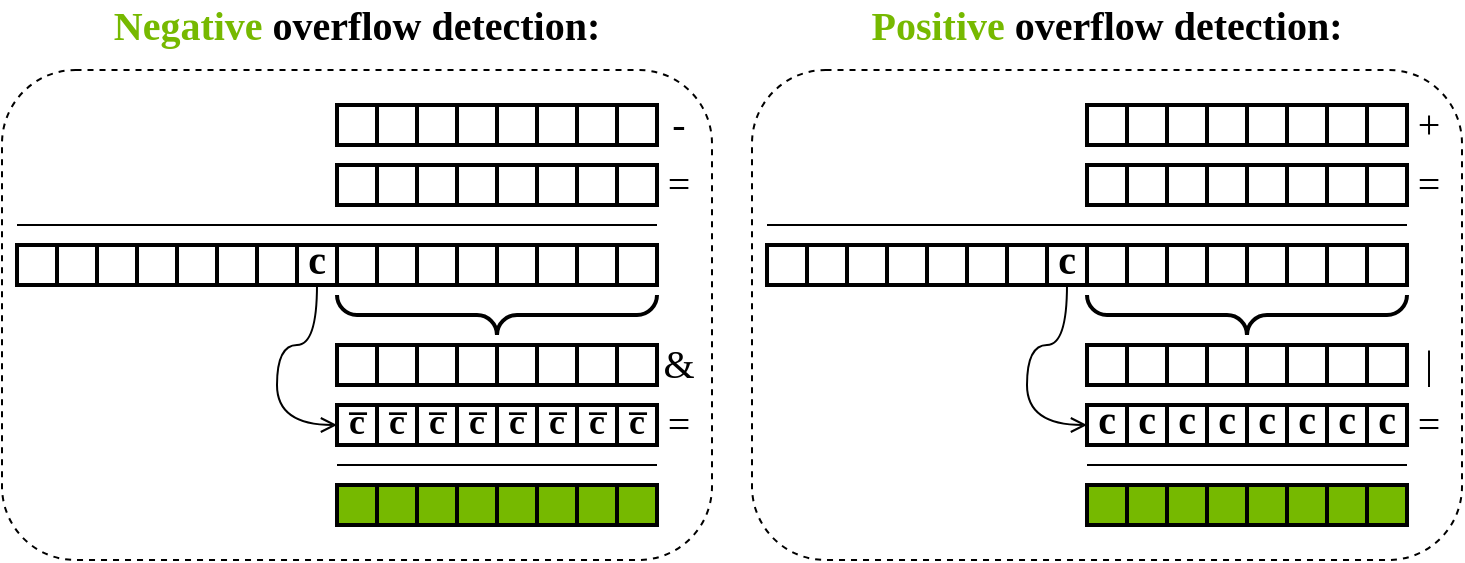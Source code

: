 <mxfile version="20.8.16" type="device"><diagram name="Page-1" id="3yHdXHEZyVuTxwDeZ94Q"><mxGraphModel dx="801" dy="511" grid="1" gridSize="10" guides="1" tooltips="1" connect="1" arrows="1" fold="1" page="1" pageScale="1" pageWidth="850" pageHeight="1100" math="0" shadow="0"><root><mxCell id="0"/><mxCell id="1" parent="0"/><mxCell id="hCFcO0gll7nPA_hbS7IP-1" value="&lt;font color=&quot;#76b900&quot; style=&quot;font-size: 20px;&quot;&gt;Negative&lt;/font&gt; overflow detection:" style="rounded=1;whiteSpace=wrap;html=1;fillColor=none;strokeWidth=1;dashed=1;verticalAlign=bottom;horizontal=1;labelPosition=center;verticalLabelPosition=top;align=center;fontFamily=NewComputerModernSans10;fontStyle=1;fontColor=#000000;fontSize=20;spacing=10;" parent="1" vertex="1"><mxGeometry x="60" y="428" width="355" height="245" as="geometry"/></mxCell><mxCell id="EbT7gspswFI2ngwz4wvZ-79" value="" style="rounded=0;whiteSpace=wrap;html=1;fillColor=none;strokeWidth=2;" parent="1" vertex="1"><mxGeometry x="267.5" y="445.5" width="20" height="20" as="geometry"/></mxCell><mxCell id="EbT7gspswFI2ngwz4wvZ-80" value="" style="rounded=0;whiteSpace=wrap;html=1;fillColor=none;strokeWidth=2;" parent="1" vertex="1"><mxGeometry x="247.5" y="445.5" width="20" height="20" as="geometry"/></mxCell><mxCell id="EbT7gspswFI2ngwz4wvZ-81" value="" style="rounded=0;whiteSpace=wrap;html=1;fillColor=none;strokeWidth=2;" parent="1" vertex="1"><mxGeometry x="287.5" y="445.5" width="20" height="20" as="geometry"/></mxCell><mxCell id="EbT7gspswFI2ngwz4wvZ-82" value="" style="rounded=0;whiteSpace=wrap;html=1;fillColor=none;strokeWidth=2;" parent="1" vertex="1"><mxGeometry x="307.5" y="445.5" width="20" height="20" as="geometry"/></mxCell><mxCell id="EbT7gspswFI2ngwz4wvZ-83" value="" style="rounded=0;whiteSpace=wrap;html=1;fillColor=none;strokeWidth=2;" parent="1" vertex="1"><mxGeometry x="327.5" y="445.5" width="20" height="20" as="geometry"/></mxCell><mxCell id="EbT7gspswFI2ngwz4wvZ-84" value="" style="rounded=0;whiteSpace=wrap;html=1;fillColor=none;strokeWidth=2;" parent="1" vertex="1"><mxGeometry x="227.5" y="445.5" width="20" height="20" as="geometry"/></mxCell><mxCell id="EbT7gspswFI2ngwz4wvZ-85" value="" style="rounded=0;whiteSpace=wrap;html=1;fillColor=none;strokeWidth=2;" parent="1" vertex="1"><mxGeometry x="347.5" y="445.5" width="20" height="20" as="geometry"/></mxCell><mxCell id="EbT7gspswFI2ngwz4wvZ-86" value="" style="rounded=0;whiteSpace=wrap;html=1;fillColor=none;strokeWidth=2;" parent="1" vertex="1"><mxGeometry x="367.5" y="445.5" width="20" height="20" as="geometry"/></mxCell><mxCell id="EbT7gspswFI2ngwz4wvZ-87" value="" style="rounded=0;whiteSpace=wrap;html=1;fillColor=none;strokeWidth=2;" parent="1" vertex="1"><mxGeometry x="267.5" y="475.5" width="20" height="20" as="geometry"/></mxCell><mxCell id="EbT7gspswFI2ngwz4wvZ-88" value="" style="rounded=0;whiteSpace=wrap;html=1;fillColor=none;strokeWidth=2;" parent="1" vertex="1"><mxGeometry x="247.5" y="475.5" width="20" height="20" as="geometry"/></mxCell><mxCell id="EbT7gspswFI2ngwz4wvZ-89" value="" style="rounded=0;whiteSpace=wrap;html=1;fillColor=none;strokeWidth=2;" parent="1" vertex="1"><mxGeometry x="287.5" y="475.5" width="20" height="20" as="geometry"/></mxCell><mxCell id="EbT7gspswFI2ngwz4wvZ-90" value="" style="rounded=0;whiteSpace=wrap;html=1;fillColor=none;strokeWidth=2;" parent="1" vertex="1"><mxGeometry x="307.5" y="475.5" width="20" height="20" as="geometry"/></mxCell><mxCell id="EbT7gspswFI2ngwz4wvZ-91" value="" style="rounded=0;whiteSpace=wrap;html=1;fillColor=none;strokeWidth=2;" parent="1" vertex="1"><mxGeometry x="327.5" y="475.5" width="20" height="20" as="geometry"/></mxCell><mxCell id="EbT7gspswFI2ngwz4wvZ-92" value="" style="rounded=0;whiteSpace=wrap;html=1;fillColor=none;strokeWidth=2;" parent="1" vertex="1"><mxGeometry x="227.5" y="475.5" width="20" height="20" as="geometry"/></mxCell><mxCell id="EbT7gspswFI2ngwz4wvZ-93" value="" style="rounded=0;whiteSpace=wrap;html=1;fillColor=none;strokeWidth=2;" parent="1" vertex="1"><mxGeometry x="347.5" y="475.5" width="20" height="20" as="geometry"/></mxCell><mxCell id="EbT7gspswFI2ngwz4wvZ-94" value="" style="rounded=0;whiteSpace=wrap;html=1;fillColor=none;strokeWidth=2;" parent="1" vertex="1"><mxGeometry x="367.5" y="475.5" width="20" height="20" as="geometry"/></mxCell><mxCell id="EbT7gspswFI2ngwz4wvZ-95" value="" style="rounded=0;whiteSpace=wrap;html=1;fillColor=none;strokeWidth=2;" parent="1" vertex="1"><mxGeometry x="267.5" y="515.5" width="20" height="20" as="geometry"/></mxCell><mxCell id="EbT7gspswFI2ngwz4wvZ-96" value="" style="rounded=0;whiteSpace=wrap;html=1;fillColor=none;strokeWidth=2;" parent="1" vertex="1"><mxGeometry x="247.5" y="515.5" width="20" height="20" as="geometry"/></mxCell><mxCell id="EbT7gspswFI2ngwz4wvZ-97" value="" style="rounded=0;whiteSpace=wrap;html=1;fillColor=none;strokeWidth=2;" parent="1" vertex="1"><mxGeometry x="287.5" y="515.5" width="20" height="20" as="geometry"/></mxCell><mxCell id="EbT7gspswFI2ngwz4wvZ-98" value="" style="rounded=0;whiteSpace=wrap;html=1;fillColor=none;strokeWidth=2;" parent="1" vertex="1"><mxGeometry x="307.5" y="515.5" width="20" height="20" as="geometry"/></mxCell><mxCell id="EbT7gspswFI2ngwz4wvZ-99" value="" style="rounded=0;whiteSpace=wrap;html=1;fillColor=none;strokeWidth=2;" parent="1" vertex="1"><mxGeometry x="327.5" y="515.5" width="20" height="20" as="geometry"/></mxCell><mxCell id="EbT7gspswFI2ngwz4wvZ-100" value="" style="rounded=0;whiteSpace=wrap;html=1;fillColor=none;strokeWidth=2;" parent="1" vertex="1"><mxGeometry x="227.5" y="515.5" width="20" height="20" as="geometry"/></mxCell><mxCell id="EbT7gspswFI2ngwz4wvZ-101" value="" style="rounded=0;whiteSpace=wrap;html=1;fillColor=none;strokeWidth=2;" parent="1" vertex="1"><mxGeometry x="347.5" y="515.5" width="20" height="20" as="geometry"/></mxCell><mxCell id="EbT7gspswFI2ngwz4wvZ-102" value="" style="rounded=0;whiteSpace=wrap;html=1;fillColor=none;strokeWidth=2;" parent="1" vertex="1"><mxGeometry x="367.5" y="515.5" width="20" height="20" as="geometry"/></mxCell><mxCell id="EbT7gspswFI2ngwz4wvZ-103" value="" style="rounded=0;whiteSpace=wrap;html=1;fillColor=none;strokeWidth=2;" parent="1" vertex="1"><mxGeometry x="107.5" y="515.5" width="20" height="20" as="geometry"/></mxCell><mxCell id="EbT7gspswFI2ngwz4wvZ-104" value="" style="rounded=0;whiteSpace=wrap;html=1;fillColor=none;strokeWidth=2;" parent="1" vertex="1"><mxGeometry x="87.5" y="515.5" width="20" height="20" as="geometry"/></mxCell><mxCell id="EbT7gspswFI2ngwz4wvZ-105" value="" style="rounded=0;whiteSpace=wrap;html=1;fillColor=none;strokeWidth=2;" parent="1" vertex="1"><mxGeometry x="127.5" y="515.5" width="20" height="20" as="geometry"/></mxCell><mxCell id="EbT7gspswFI2ngwz4wvZ-106" value="" style="rounded=0;whiteSpace=wrap;html=1;fillColor=none;strokeWidth=2;" parent="1" vertex="1"><mxGeometry x="147.5" y="515.5" width="20" height="20" as="geometry"/></mxCell><mxCell id="EbT7gspswFI2ngwz4wvZ-107" value="" style="rounded=0;whiteSpace=wrap;html=1;fillColor=none;strokeWidth=2;" parent="1" vertex="1"><mxGeometry x="167.5" y="515.5" width="20" height="20" as="geometry"/></mxCell><mxCell id="EbT7gspswFI2ngwz4wvZ-108" value="" style="rounded=0;whiteSpace=wrap;html=1;fillColor=none;strokeWidth=2;" parent="1" vertex="1"><mxGeometry x="67.5" y="515.5" width="20" height="20" as="geometry"/></mxCell><mxCell id="EbT7gspswFI2ngwz4wvZ-109" value="" style="rounded=0;whiteSpace=wrap;html=1;fillColor=none;strokeWidth=2;" parent="1" vertex="1"><mxGeometry x="187.5" y="515.5" width="20" height="20" as="geometry"/></mxCell><mxCell id="EbT7gspswFI2ngwz4wvZ-110" value="" style="endArrow=none;html=1;rounded=0;strokeWidth=1;" parent="1" edge="1"><mxGeometry width="50" height="50" relative="1" as="geometry"><mxPoint x="67.5" y="505.5" as="sourcePoint"/><mxPoint x="387.5" y="505.5" as="targetPoint"/></mxGeometry></mxCell><mxCell id="EbT7gspswFI2ngwz4wvZ-111" value="-" style="rounded=0;fillColor=none;strokeWidth=2;strokeColor=none;fontFamily=NewComputerModernMono10;spacing=0;spacingTop=-3;fontStyle=0;fontSize=20;html=1;labelBackgroundColor=none;" parent="1" vertex="1"><mxGeometry x="387.5" y="445.5" width="20" height="20" as="geometry"/></mxCell><mxCell id="EbT7gspswFI2ngwz4wvZ-112" value="=" style="rounded=0;fillColor=none;strokeWidth=2;strokeColor=none;fontFamily=NewComputerModernMono10;spacing=0;spacingTop=-3;fontStyle=0;fontSize=20;html=1;labelBackgroundColor=none;" parent="1" vertex="1"><mxGeometry x="387.5" y="475.5" width="20" height="20" as="geometry"/></mxCell><mxCell id="EbT7gspswFI2ngwz4wvZ-113" value="" style="verticalLabelPosition=bottom;shadow=0;dashed=0;align=center;html=1;verticalAlign=top;strokeWidth=2;shape=mxgraph.mockup.markup.curlyBrace;strokeColor=#000000;fontFamily=NewComputerModernMono10;fontSize=15;fillColor=none;flipV=1;spacing=-4;" parent="1" vertex="1"><mxGeometry x="227.5" y="540.5" width="160" height="20" as="geometry"/></mxCell><mxCell id="EbT7gspswFI2ngwz4wvZ-114" value="" style="rounded=0;whiteSpace=wrap;html=1;fillColor=#76B900;strokeWidth=2;" parent="1" vertex="1"><mxGeometry x="267.5" y="635.5" width="20" height="20" as="geometry"/></mxCell><mxCell id="EbT7gspswFI2ngwz4wvZ-115" value="" style="rounded=0;whiteSpace=wrap;html=1;fillColor=#76B900;strokeWidth=2;" parent="1" vertex="1"><mxGeometry x="247.5" y="635.5" width="20" height="20" as="geometry"/></mxCell><mxCell id="EbT7gspswFI2ngwz4wvZ-116" value="" style="rounded=0;whiteSpace=wrap;html=1;fillColor=#76B900;strokeWidth=2;" parent="1" vertex="1"><mxGeometry x="287.5" y="635.5" width="20" height="20" as="geometry"/></mxCell><mxCell id="EbT7gspswFI2ngwz4wvZ-117" value="" style="rounded=0;whiteSpace=wrap;html=1;fillColor=#76B900;strokeWidth=2;" parent="1" vertex="1"><mxGeometry x="307.5" y="635.5" width="20" height="20" as="geometry"/></mxCell><mxCell id="EbT7gspswFI2ngwz4wvZ-118" value="" style="rounded=0;whiteSpace=wrap;html=1;fillColor=#76B900;strokeWidth=2;" parent="1" vertex="1"><mxGeometry x="327.5" y="635.5" width="20" height="20" as="geometry"/></mxCell><mxCell id="EbT7gspswFI2ngwz4wvZ-119" value="" style="rounded=0;whiteSpace=wrap;html=1;fillColor=#76B900;strokeWidth=2;" parent="1" vertex="1"><mxGeometry x="227.5" y="635.5" width="20" height="20" as="geometry"/></mxCell><mxCell id="EbT7gspswFI2ngwz4wvZ-120" value="" style="rounded=0;whiteSpace=wrap;html=1;fillColor=#76B900;strokeWidth=2;" parent="1" vertex="1"><mxGeometry x="347.5" y="635.5" width="20" height="20" as="geometry"/></mxCell><mxCell id="EbT7gspswFI2ngwz4wvZ-121" value="" style="rounded=0;whiteSpace=wrap;html=1;fillColor=#76B900;strokeWidth=2;" parent="1" vertex="1"><mxGeometry x="367.5" y="635.5" width="20" height="20" as="geometry"/></mxCell><mxCell id="EbT7gspswFI2ngwz4wvZ-122" value="&amp;amp;" style="rounded=0;fillColor=none;strokeWidth=2;strokeColor=none;fontFamily=NewComputerModernMono10;spacing=0;spacingTop=-3;fontStyle=0;fontSize=20;html=1;labelBackgroundColor=none;" parent="1" vertex="1"><mxGeometry x="387.5" y="565.5" width="20" height="20" as="geometry"/></mxCell><mxCell id="EbT7gspswFI2ngwz4wvZ-123" value="=" style="rounded=0;fillColor=none;strokeWidth=2;strokeColor=none;fontFamily=NewComputerModernMono10;spacing=0;spacingTop=-3;fontStyle=0;fontSize=20;html=1;labelBackgroundColor=none;" parent="1" vertex="1"><mxGeometry x="387.5" y="595.5" width="20" height="20" as="geometry"/></mxCell><mxCell id="EbT7gspswFI2ngwz4wvZ-124" value="" style="endArrow=none;html=1;rounded=0;strokeWidth=1;" parent="1" edge="1"><mxGeometry width="50" height="50" relative="1" as="geometry"><mxPoint x="227.5" y="625.5" as="sourcePoint"/><mxPoint x="387.5" y="625.5" as="targetPoint"/></mxGeometry></mxCell><mxCell id="EbT7gspswFI2ngwz4wvZ-125" value="" style="rounded=0;whiteSpace=wrap;html=1;fillColor=none;strokeWidth=2;" parent="1" vertex="1"><mxGeometry x="267.5" y="565.5" width="20" height="20" as="geometry"/></mxCell><mxCell id="EbT7gspswFI2ngwz4wvZ-126" value="" style="rounded=0;whiteSpace=wrap;html=1;fillColor=none;strokeWidth=2;" parent="1" vertex="1"><mxGeometry x="247.5" y="565.5" width="20" height="20" as="geometry"/></mxCell><mxCell id="EbT7gspswFI2ngwz4wvZ-127" value="" style="rounded=0;whiteSpace=wrap;html=1;fillColor=none;strokeWidth=2;" parent="1" vertex="1"><mxGeometry x="287.5" y="565.5" width="20" height="20" as="geometry"/></mxCell><mxCell id="EbT7gspswFI2ngwz4wvZ-128" value="" style="rounded=0;whiteSpace=wrap;html=1;fillColor=none;strokeWidth=2;" parent="1" vertex="1"><mxGeometry x="307.5" y="565.5" width="20" height="20" as="geometry"/></mxCell><mxCell id="EbT7gspswFI2ngwz4wvZ-129" value="" style="rounded=0;whiteSpace=wrap;html=1;fillColor=none;strokeWidth=2;" parent="1" vertex="1"><mxGeometry x="327.5" y="565.5" width="20" height="20" as="geometry"/></mxCell><mxCell id="EbT7gspswFI2ngwz4wvZ-130" value="" style="rounded=0;whiteSpace=wrap;html=1;fillColor=none;strokeWidth=2;" parent="1" vertex="1"><mxGeometry x="227.5" y="565.5" width="20" height="20" as="geometry"/></mxCell><mxCell id="EbT7gspswFI2ngwz4wvZ-131" value="" style="rounded=0;whiteSpace=wrap;html=1;fillColor=none;strokeWidth=2;" parent="1" vertex="1"><mxGeometry x="347.5" y="565.5" width="20" height="20" as="geometry"/></mxCell><mxCell id="EbT7gspswFI2ngwz4wvZ-132" value="" style="rounded=0;whiteSpace=wrap;html=1;fillColor=none;strokeWidth=2;" parent="1" vertex="1"><mxGeometry x="367.5" y="565.5" width="20" height="20" as="geometry"/></mxCell><mxCell id="EbT7gspswFI2ngwz4wvZ-133" value="c" style="rounded=0;html=1;fillColor=none;strokeWidth=2;fontFamily=NewComputerModernMono10;fontSize=20;spacingTop=-7;fontStyle=1;spacing=0;labelBackgroundColor=none;spacingLeft=-1;" parent="1" vertex="1"><mxGeometry x="207.5" y="515.5" width="20" height="20" as="geometry"/></mxCell><mxCell id="EbT7gspswFI2ngwz4wvZ-134" value="c̅" style="rounded=0;html=1;fillColor=none;strokeWidth=2;fontFamily=NewComputerModernMono10;fontSize=18;spacingTop=-4;fontStyle=1;spacing=0;labelBackgroundColor=none;spacingLeft=-1;" parent="1" vertex="1"><mxGeometry x="227.5" y="595.5" width="20" height="20" as="geometry"/></mxCell><mxCell id="EbT7gspswFI2ngwz4wvZ-135" value="c̅" style="rounded=0;html=1;fillColor=none;strokeWidth=2;fontFamily=NewComputerModernMono10;fontSize=18;spacingTop=-4;fontStyle=1;spacing=0;labelBackgroundColor=none;spacingLeft=-1;" parent="1" vertex="1"><mxGeometry x="247.5" y="595.5" width="20" height="20" as="geometry"/></mxCell><mxCell id="EbT7gspswFI2ngwz4wvZ-136" value="c̅" style="rounded=0;html=1;fillColor=none;strokeWidth=2;fontFamily=NewComputerModernMono10;fontSize=18;spacingTop=-4;fontStyle=1;spacing=0;labelBackgroundColor=none;spacingLeft=-1;" parent="1" vertex="1"><mxGeometry x="267.5" y="595.5" width="20" height="20" as="geometry"/></mxCell><mxCell id="EbT7gspswFI2ngwz4wvZ-137" value="&lt;meta charset=&quot;utf-8&quot;&gt;&lt;span style=&quot;color: rgb(0, 0, 0); font-family: NewComputerModernMono10; font-size: 18px; font-style: normal; font-variant-ligatures: normal; font-variant-caps: normal; font-weight: 700; letter-spacing: normal; orphans: 2; text-align: center; text-indent: 0px; text-transform: none; widows: 2; word-spacing: 0px; -webkit-text-stroke-width: 0px; text-decoration-thickness: initial; text-decoration-style: initial; text-decoration-color: initial; float: none; display: inline !important;&quot;&gt;c̅&lt;/span&gt;" style="rounded=0;html=1;fillColor=none;strokeWidth=2;fontFamily=NewComputerModernMono10;fontSize=18;spacingTop=-4;fontStyle=1;spacing=0;labelBackgroundColor=none;spacingLeft=-1;" parent="1" vertex="1"><mxGeometry x="327.5" y="595.5" width="20" height="20" as="geometry"/></mxCell><mxCell id="EbT7gspswFI2ngwz4wvZ-138" value="&lt;meta charset=&quot;utf-8&quot;&gt;&lt;span style=&quot;color: rgb(0, 0, 0); font-family: NewComputerModernMono10; font-size: 18px; font-style: normal; font-variant-ligatures: normal; font-variant-caps: normal; font-weight: 700; letter-spacing: normal; orphans: 2; text-align: center; text-indent: 0px; text-transform: none; widows: 2; word-spacing: 0px; -webkit-text-stroke-width: 0px; text-decoration-thickness: initial; text-decoration-style: initial; text-decoration-color: initial; float: none; display: inline !important;&quot;&gt;c̅&lt;/span&gt;" style="rounded=0;html=1;fillColor=none;strokeWidth=2;fontFamily=NewComputerModernMono10;fontSize=18;spacingTop=-4;fontStyle=1;spacing=0;labelBackgroundColor=none;spacingLeft=-1;" parent="1" vertex="1"><mxGeometry x="287.5" y="595.5" width="20" height="20" as="geometry"/></mxCell><mxCell id="EbT7gspswFI2ngwz4wvZ-139" value="&lt;meta charset=&quot;utf-8&quot;&gt;&lt;span style=&quot;color: rgb(0, 0, 0); font-family: NewComputerModernMono10; font-size: 18px; font-style: normal; font-variant-ligatures: normal; font-variant-caps: normal; font-weight: 700; letter-spacing: normal; orphans: 2; text-align: center; text-indent: 0px; text-transform: none; widows: 2; word-spacing: 0px; -webkit-text-stroke-width: 0px; text-decoration-thickness: initial; text-decoration-style: initial; text-decoration-color: initial; float: none; display: inline !important;&quot;&gt;c̅&lt;/span&gt;" style="rounded=0;html=1;fillColor=none;strokeWidth=2;fontFamily=NewComputerModernMono10;fontSize=18;spacingTop=-4;fontStyle=1;spacing=0;labelBackgroundColor=none;spacingLeft=-1;" parent="1" vertex="1"><mxGeometry x="307.5" y="595.5" width="20" height="20" as="geometry"/></mxCell><mxCell id="EbT7gspswFI2ngwz4wvZ-140" value="&lt;meta charset=&quot;utf-8&quot;&gt;&lt;span style=&quot;color: rgb(0, 0, 0); font-family: NewComputerModernMono10; font-size: 18px; font-style: normal; font-variant-ligatures: normal; font-variant-caps: normal; font-weight: 700; letter-spacing: normal; orphans: 2; text-align: center; text-indent: 0px; text-transform: none; widows: 2; word-spacing: 0px; -webkit-text-stroke-width: 0px; text-decoration-thickness: initial; text-decoration-style: initial; text-decoration-color: initial; float: none; display: inline !important;&quot;&gt;c̅&lt;/span&gt;" style="rounded=0;html=1;fillColor=none;strokeWidth=2;fontFamily=NewComputerModernMono10;fontSize=18;spacingTop=-4;fontStyle=1;spacing=0;labelBackgroundColor=none;spacingLeft=-1;" parent="1" vertex="1"><mxGeometry x="347.5" y="595.5" width="20" height="20" as="geometry"/></mxCell><mxCell id="EbT7gspswFI2ngwz4wvZ-141" value="&lt;meta charset=&quot;utf-8&quot;&gt;&lt;span style=&quot;color: rgb(0, 0, 0); font-family: NewComputerModernMono10; font-size: 18px; font-style: normal; font-variant-ligatures: normal; font-variant-caps: normal; font-weight: 700; letter-spacing: normal; orphans: 2; text-align: center; text-indent: 0px; text-transform: none; widows: 2; word-spacing: 0px; -webkit-text-stroke-width: 0px; text-decoration-thickness: initial; text-decoration-style: initial; text-decoration-color: initial; float: none; display: inline !important;&quot;&gt;c̅&lt;/span&gt;" style="rounded=0;html=1;fillColor=none;strokeWidth=2;fontFamily=NewComputerModernMono10;fontSize=18;spacingTop=-4;fontStyle=1;spacing=0;labelBackgroundColor=none;spacingLeft=-1;" parent="1" vertex="1"><mxGeometry x="367.5" y="595.5" width="20" height="20" as="geometry"/></mxCell><mxCell id="EbT7gspswFI2ngwz4wvZ-142" value="" style="curved=1;endArrow=open;html=1;rounded=0;strokeWidth=1;fontFamily=NewComputerModernMono10;fontSize=10;fontColor=#FFFFFF;endFill=0;exitX=0.5;exitY=1;exitDx=0;exitDy=0;entryX=0;entryY=0.5;entryDx=0;entryDy=0;" parent="1" source="EbT7gspswFI2ngwz4wvZ-133" target="EbT7gspswFI2ngwz4wvZ-134" edge="1"><mxGeometry width="50" height="50" relative="1" as="geometry"><mxPoint x="227.5" y="575.5" as="sourcePoint"/><mxPoint x="277.5" y="525.5" as="targetPoint"/><Array as="points"><mxPoint x="217.5" y="565.5"/><mxPoint x="197.5" y="565.5"/><mxPoint x="197.5" y="605.5"/></Array></mxGeometry></mxCell><mxCell id="hCFcO0gll7nPA_hbS7IP-2" value="&lt;font color=&quot;#76b900&quot; style=&quot;font-size: 20px;&quot;&gt;Positive&lt;/font&gt; overflow detection:" style="rounded=1;whiteSpace=wrap;html=1;fillColor=none;strokeWidth=1;dashed=1;verticalAlign=bottom;horizontal=1;labelPosition=center;verticalLabelPosition=top;align=center;fontFamily=NewComputerModernSans10;fontStyle=1;fontColor=#000000;fontSize=20;spacing=10;" parent="1" vertex="1"><mxGeometry x="435" y="428" width="355" height="245" as="geometry"/></mxCell><mxCell id="hCFcO0gll7nPA_hbS7IP-3" value="" style="rounded=0;whiteSpace=wrap;html=1;fillColor=none;strokeWidth=2;" parent="1" vertex="1"><mxGeometry x="642.5" y="445.5" width="20" height="20" as="geometry"/></mxCell><mxCell id="hCFcO0gll7nPA_hbS7IP-4" value="" style="rounded=0;whiteSpace=wrap;html=1;fillColor=none;strokeWidth=2;" parent="1" vertex="1"><mxGeometry x="622.5" y="445.5" width="20" height="20" as="geometry"/></mxCell><mxCell id="hCFcO0gll7nPA_hbS7IP-5" value="" style="rounded=0;whiteSpace=wrap;html=1;fillColor=none;strokeWidth=2;" parent="1" vertex="1"><mxGeometry x="662.5" y="445.5" width="20" height="20" as="geometry"/></mxCell><mxCell id="hCFcO0gll7nPA_hbS7IP-6" value="" style="rounded=0;whiteSpace=wrap;html=1;fillColor=none;strokeWidth=2;" parent="1" vertex="1"><mxGeometry x="682.5" y="445.5" width="20" height="20" as="geometry"/></mxCell><mxCell id="hCFcO0gll7nPA_hbS7IP-7" value="" style="rounded=0;whiteSpace=wrap;html=1;fillColor=none;strokeWidth=2;" parent="1" vertex="1"><mxGeometry x="702.5" y="445.5" width="20" height="20" as="geometry"/></mxCell><mxCell id="hCFcO0gll7nPA_hbS7IP-8" value="" style="rounded=0;whiteSpace=wrap;html=1;fillColor=none;strokeWidth=2;" parent="1" vertex="1"><mxGeometry x="602.5" y="445.5" width="20" height="20" as="geometry"/></mxCell><mxCell id="hCFcO0gll7nPA_hbS7IP-9" value="" style="rounded=0;whiteSpace=wrap;html=1;fillColor=none;strokeWidth=2;" parent="1" vertex="1"><mxGeometry x="722.5" y="445.5" width="20" height="20" as="geometry"/></mxCell><mxCell id="hCFcO0gll7nPA_hbS7IP-10" value="" style="rounded=0;whiteSpace=wrap;html=1;fillColor=none;strokeWidth=2;" parent="1" vertex="1"><mxGeometry x="742.5" y="445.5" width="20" height="20" as="geometry"/></mxCell><mxCell id="hCFcO0gll7nPA_hbS7IP-11" value="" style="rounded=0;whiteSpace=wrap;html=1;fillColor=none;strokeWidth=2;" parent="1" vertex="1"><mxGeometry x="642.5" y="475.5" width="20" height="20" as="geometry"/></mxCell><mxCell id="hCFcO0gll7nPA_hbS7IP-12" value="" style="rounded=0;whiteSpace=wrap;html=1;fillColor=none;strokeWidth=2;" parent="1" vertex="1"><mxGeometry x="622.5" y="475.5" width="20" height="20" as="geometry"/></mxCell><mxCell id="hCFcO0gll7nPA_hbS7IP-13" value="" style="rounded=0;whiteSpace=wrap;html=1;fillColor=none;strokeWidth=2;" parent="1" vertex="1"><mxGeometry x="662.5" y="475.5" width="20" height="20" as="geometry"/></mxCell><mxCell id="hCFcO0gll7nPA_hbS7IP-14" value="" style="rounded=0;whiteSpace=wrap;html=1;fillColor=none;strokeWidth=2;" parent="1" vertex="1"><mxGeometry x="682.5" y="475.5" width="20" height="20" as="geometry"/></mxCell><mxCell id="hCFcO0gll7nPA_hbS7IP-15" value="" style="rounded=0;whiteSpace=wrap;html=1;fillColor=none;strokeWidth=2;" parent="1" vertex="1"><mxGeometry x="702.5" y="475.5" width="20" height="20" as="geometry"/></mxCell><mxCell id="hCFcO0gll7nPA_hbS7IP-16" value="" style="rounded=0;whiteSpace=wrap;html=1;fillColor=none;strokeWidth=2;" parent="1" vertex="1"><mxGeometry x="602.5" y="475.5" width="20" height="20" as="geometry"/></mxCell><mxCell id="hCFcO0gll7nPA_hbS7IP-17" value="" style="rounded=0;whiteSpace=wrap;html=1;fillColor=none;strokeWidth=2;" parent="1" vertex="1"><mxGeometry x="722.5" y="475.5" width="20" height="20" as="geometry"/></mxCell><mxCell id="hCFcO0gll7nPA_hbS7IP-18" value="" style="rounded=0;whiteSpace=wrap;html=1;fillColor=none;strokeWidth=2;" parent="1" vertex="1"><mxGeometry x="742.5" y="475.5" width="20" height="20" as="geometry"/></mxCell><mxCell id="hCFcO0gll7nPA_hbS7IP-19" value="" style="rounded=0;whiteSpace=wrap;html=1;fillColor=none;strokeWidth=2;" parent="1" vertex="1"><mxGeometry x="642.5" y="515.5" width="20" height="20" as="geometry"/></mxCell><mxCell id="hCFcO0gll7nPA_hbS7IP-20" value="" style="rounded=0;whiteSpace=wrap;html=1;fillColor=none;strokeWidth=2;" parent="1" vertex="1"><mxGeometry x="622.5" y="515.5" width="20" height="20" as="geometry"/></mxCell><mxCell id="hCFcO0gll7nPA_hbS7IP-21" value="" style="rounded=0;whiteSpace=wrap;html=1;fillColor=none;strokeWidth=2;" parent="1" vertex="1"><mxGeometry x="662.5" y="515.5" width="20" height="20" as="geometry"/></mxCell><mxCell id="hCFcO0gll7nPA_hbS7IP-22" value="" style="rounded=0;whiteSpace=wrap;html=1;fillColor=none;strokeWidth=2;" parent="1" vertex="1"><mxGeometry x="682.5" y="515.5" width="20" height="20" as="geometry"/></mxCell><mxCell id="hCFcO0gll7nPA_hbS7IP-23" value="" style="rounded=0;whiteSpace=wrap;html=1;fillColor=none;strokeWidth=2;" parent="1" vertex="1"><mxGeometry x="702.5" y="515.5" width="20" height="20" as="geometry"/></mxCell><mxCell id="hCFcO0gll7nPA_hbS7IP-24" value="" style="rounded=0;whiteSpace=wrap;html=1;fillColor=none;strokeWidth=2;" parent="1" vertex="1"><mxGeometry x="602.5" y="515.5" width="20" height="20" as="geometry"/></mxCell><mxCell id="hCFcO0gll7nPA_hbS7IP-25" value="" style="rounded=0;whiteSpace=wrap;html=1;fillColor=none;strokeWidth=2;" parent="1" vertex="1"><mxGeometry x="722.5" y="515.5" width="20" height="20" as="geometry"/></mxCell><mxCell id="hCFcO0gll7nPA_hbS7IP-26" value="" style="rounded=0;whiteSpace=wrap;html=1;fillColor=none;strokeWidth=2;" parent="1" vertex="1"><mxGeometry x="742.5" y="515.5" width="20" height="20" as="geometry"/></mxCell><mxCell id="hCFcO0gll7nPA_hbS7IP-27" value="" style="rounded=0;whiteSpace=wrap;html=1;fillColor=none;strokeWidth=2;" parent="1" vertex="1"><mxGeometry x="482.5" y="515.5" width="20" height="20" as="geometry"/></mxCell><mxCell id="hCFcO0gll7nPA_hbS7IP-28" value="" style="rounded=0;whiteSpace=wrap;html=1;fillColor=none;strokeWidth=2;" parent="1" vertex="1"><mxGeometry x="462.5" y="515.5" width="20" height="20" as="geometry"/></mxCell><mxCell id="hCFcO0gll7nPA_hbS7IP-29" value="" style="rounded=0;whiteSpace=wrap;html=1;fillColor=none;strokeWidth=2;" parent="1" vertex="1"><mxGeometry x="502.5" y="515.5" width="20" height="20" as="geometry"/></mxCell><mxCell id="hCFcO0gll7nPA_hbS7IP-30" value="" style="rounded=0;whiteSpace=wrap;html=1;fillColor=none;strokeWidth=2;" parent="1" vertex="1"><mxGeometry x="522.5" y="515.5" width="20" height="20" as="geometry"/></mxCell><mxCell id="hCFcO0gll7nPA_hbS7IP-31" value="" style="rounded=0;whiteSpace=wrap;html=1;fillColor=none;strokeWidth=2;" parent="1" vertex="1"><mxGeometry x="542.5" y="515.5" width="20" height="20" as="geometry"/></mxCell><mxCell id="hCFcO0gll7nPA_hbS7IP-32" value="" style="rounded=0;whiteSpace=wrap;html=1;fillColor=none;strokeWidth=2;" parent="1" vertex="1"><mxGeometry x="442.5" y="515.5" width="20" height="20" as="geometry"/></mxCell><mxCell id="hCFcO0gll7nPA_hbS7IP-33" value="" style="rounded=0;whiteSpace=wrap;html=1;fillColor=none;strokeWidth=2;" parent="1" vertex="1"><mxGeometry x="562.5" y="515.5" width="20" height="20" as="geometry"/></mxCell><mxCell id="hCFcO0gll7nPA_hbS7IP-34" value="" style="endArrow=none;html=1;rounded=0;strokeWidth=1;" parent="1" edge="1"><mxGeometry width="50" height="50" relative="1" as="geometry"><mxPoint x="442.5" y="505.5" as="sourcePoint"/><mxPoint x="762.5" y="505.5" as="targetPoint"/></mxGeometry></mxCell><mxCell id="hCFcO0gll7nPA_hbS7IP-35" value="+" style="rounded=0;fillColor=none;strokeWidth=2;strokeColor=none;fontFamily=NewComputerModernMono10;spacing=0;spacingTop=-3;fontStyle=0;fontSize=20;html=1;labelBackgroundColor=none;" parent="1" vertex="1"><mxGeometry x="762.5" y="445.5" width="20" height="20" as="geometry"/></mxCell><mxCell id="hCFcO0gll7nPA_hbS7IP-36" value="=" style="rounded=0;fillColor=none;strokeWidth=2;strokeColor=none;fontFamily=NewComputerModernMono10;spacing=0;spacingTop=-3;fontStyle=0;fontSize=20;html=1;labelBackgroundColor=none;" parent="1" vertex="1"><mxGeometry x="762.5" y="475.5" width="20" height="20" as="geometry"/></mxCell><mxCell id="hCFcO0gll7nPA_hbS7IP-37" value="" style="verticalLabelPosition=bottom;shadow=0;dashed=0;align=center;html=1;verticalAlign=top;strokeWidth=2;shape=mxgraph.mockup.markup.curlyBrace;strokeColor=#000000;fontFamily=NewComputerModernMono10;fontSize=15;fillColor=none;flipV=1;spacing=-4;" parent="1" vertex="1"><mxGeometry x="602.5" y="540.5" width="160" height="20" as="geometry"/></mxCell><mxCell id="hCFcO0gll7nPA_hbS7IP-38" value="" style="rounded=0;whiteSpace=wrap;html=1;fillColor=#76B900;strokeWidth=2;" parent="1" vertex="1"><mxGeometry x="642.5" y="635.5" width="20" height="20" as="geometry"/></mxCell><mxCell id="hCFcO0gll7nPA_hbS7IP-39" value="" style="rounded=0;whiteSpace=wrap;html=1;fillColor=#76B900;strokeWidth=2;" parent="1" vertex="1"><mxGeometry x="622.5" y="635.5" width="20" height="20" as="geometry"/></mxCell><mxCell id="hCFcO0gll7nPA_hbS7IP-40" value="" style="rounded=0;whiteSpace=wrap;html=1;fillColor=#76B900;strokeWidth=2;" parent="1" vertex="1"><mxGeometry x="662.5" y="635.5" width="20" height="20" as="geometry"/></mxCell><mxCell id="hCFcO0gll7nPA_hbS7IP-41" value="" style="rounded=0;whiteSpace=wrap;html=1;fillColor=#76B900;strokeWidth=2;" parent="1" vertex="1"><mxGeometry x="682.5" y="635.5" width="20" height="20" as="geometry"/></mxCell><mxCell id="hCFcO0gll7nPA_hbS7IP-42" value="" style="rounded=0;whiteSpace=wrap;html=1;fillColor=#76B900;strokeWidth=2;" parent="1" vertex="1"><mxGeometry x="702.5" y="635.5" width="20" height="20" as="geometry"/></mxCell><mxCell id="hCFcO0gll7nPA_hbS7IP-43" value="" style="rounded=0;whiteSpace=wrap;html=1;fillColor=#76B900;strokeWidth=2;" parent="1" vertex="1"><mxGeometry x="602.5" y="635.5" width="20" height="20" as="geometry"/></mxCell><mxCell id="hCFcO0gll7nPA_hbS7IP-44" value="" style="rounded=0;whiteSpace=wrap;html=1;fillColor=#76B900;strokeWidth=2;" parent="1" vertex="1"><mxGeometry x="722.5" y="635.5" width="20" height="20" as="geometry"/></mxCell><mxCell id="hCFcO0gll7nPA_hbS7IP-45" value="" style="rounded=0;whiteSpace=wrap;html=1;fillColor=#76B900;strokeWidth=2;" parent="1" vertex="1"><mxGeometry x="742.5" y="635.5" width="20" height="20" as="geometry"/></mxCell><mxCell id="hCFcO0gll7nPA_hbS7IP-46" value="|" style="rounded=0;fillColor=none;strokeWidth=2;strokeColor=none;fontFamily=NewComputerModernMono10;spacing=0;spacingTop=-3;fontStyle=0;fontSize=20;html=1;labelBackgroundColor=none;" parent="1" vertex="1"><mxGeometry x="762.5" y="565.5" width="20" height="20" as="geometry"/></mxCell><mxCell id="hCFcO0gll7nPA_hbS7IP-47" value="=" style="rounded=0;fillColor=none;strokeWidth=2;strokeColor=none;fontFamily=NewComputerModernMono10;spacing=0;spacingTop=-3;fontStyle=0;fontSize=20;html=1;labelBackgroundColor=none;" parent="1" vertex="1"><mxGeometry x="762.5" y="595.5" width="20" height="20" as="geometry"/></mxCell><mxCell id="hCFcO0gll7nPA_hbS7IP-48" value="" style="endArrow=none;html=1;rounded=0;strokeWidth=1;" parent="1" edge="1"><mxGeometry width="50" height="50" relative="1" as="geometry"><mxPoint x="602.5" y="625.5" as="sourcePoint"/><mxPoint x="762.5" y="625.5" as="targetPoint"/></mxGeometry></mxCell><mxCell id="hCFcO0gll7nPA_hbS7IP-49" value="" style="rounded=0;whiteSpace=wrap;html=1;fillColor=none;strokeWidth=2;" parent="1" vertex="1"><mxGeometry x="642.5" y="565.5" width="20" height="20" as="geometry"/></mxCell><mxCell id="hCFcO0gll7nPA_hbS7IP-50" value="" style="rounded=0;whiteSpace=wrap;html=1;fillColor=none;strokeWidth=2;" parent="1" vertex="1"><mxGeometry x="622.5" y="565.5" width="20" height="20" as="geometry"/></mxCell><mxCell id="hCFcO0gll7nPA_hbS7IP-51" value="" style="rounded=0;whiteSpace=wrap;html=1;fillColor=none;strokeWidth=2;" parent="1" vertex="1"><mxGeometry x="662.5" y="565.5" width="20" height="20" as="geometry"/></mxCell><mxCell id="hCFcO0gll7nPA_hbS7IP-52" value="" style="rounded=0;whiteSpace=wrap;html=1;fillColor=none;strokeWidth=2;" parent="1" vertex="1"><mxGeometry x="682.5" y="565.5" width="20" height="20" as="geometry"/></mxCell><mxCell id="hCFcO0gll7nPA_hbS7IP-53" value="" style="rounded=0;whiteSpace=wrap;html=1;fillColor=none;strokeWidth=2;" parent="1" vertex="1"><mxGeometry x="702.5" y="565.5" width="20" height="20" as="geometry"/></mxCell><mxCell id="hCFcO0gll7nPA_hbS7IP-54" value="" style="rounded=0;whiteSpace=wrap;html=1;fillColor=none;strokeWidth=2;" parent="1" vertex="1"><mxGeometry x="602.5" y="565.5" width="20" height="20" as="geometry"/></mxCell><mxCell id="hCFcO0gll7nPA_hbS7IP-55" value="" style="rounded=0;whiteSpace=wrap;html=1;fillColor=none;strokeWidth=2;" parent="1" vertex="1"><mxGeometry x="722.5" y="565.5" width="20" height="20" as="geometry"/></mxCell><mxCell id="hCFcO0gll7nPA_hbS7IP-56" value="" style="rounded=0;whiteSpace=wrap;html=1;fillColor=none;strokeWidth=2;" parent="1" vertex="1"><mxGeometry x="742.5" y="565.5" width="20" height="20" as="geometry"/></mxCell><mxCell id="hCFcO0gll7nPA_hbS7IP-57" value="c" style="rounded=0;html=1;fillColor=none;strokeWidth=2;fontFamily=NewComputerModernMono10;fontSize=20;spacingTop=-7;fontStyle=1;spacing=0;labelBackgroundColor=none;align=center;spacingLeft=-1;" parent="1" vertex="1"><mxGeometry x="582.5" y="515.5" width="20" height="20" as="geometry"/></mxCell><mxCell id="hCFcO0gll7nPA_hbS7IP-58" value="c" style="rounded=0;fillColor=none;strokeWidth=2;fontFamily=NewComputerModernMono10;fontSize=20;spacingTop=-7;fontStyle=1;spacing=0;labelBackgroundColor=none;html=1;spacingLeft=-1;" parent="1" vertex="1"><mxGeometry x="602.5" y="595.5" width="20" height="20" as="geometry"/></mxCell><mxCell id="hCFcO0gll7nPA_hbS7IP-59" value="c" style="rounded=0;fillColor=none;strokeWidth=2;fontFamily=NewComputerModernMono10;fontSize=20;spacingTop=-7;fontStyle=1;spacing=0;labelBackgroundColor=none;html=1;spacingLeft=-1;" parent="1" vertex="1"><mxGeometry x="622.5" y="595.5" width="20" height="20" as="geometry"/></mxCell><mxCell id="hCFcO0gll7nPA_hbS7IP-60" value="c" style="rounded=0;fillColor=none;strokeWidth=2;fontFamily=NewComputerModernMono10;fontSize=20;spacingTop=-7;fontStyle=1;spacing=0;labelBackgroundColor=none;html=1;spacingLeft=-1;" parent="1" vertex="1"><mxGeometry x="642.5" y="595.5" width="20" height="20" as="geometry"/></mxCell><mxCell id="hCFcO0gll7nPA_hbS7IP-61" value="c" style="rounded=0;fillColor=none;strokeWidth=2;fontFamily=NewComputerModernMono10;fontSize=20;spacingTop=-7;fontStyle=1;spacing=0;labelBackgroundColor=none;html=1;spacingLeft=-1;" parent="1" vertex="1"><mxGeometry x="702.5" y="595.5" width="20" height="20" as="geometry"/></mxCell><mxCell id="hCFcO0gll7nPA_hbS7IP-62" value="c" style="rounded=0;fillColor=none;strokeWidth=2;fontFamily=NewComputerModernMono10;fontSize=20;spacingTop=-7;fontStyle=1;spacing=0;labelBackgroundColor=none;html=1;spacingLeft=-1;" parent="1" vertex="1"><mxGeometry x="662.5" y="595.5" width="20" height="20" as="geometry"/></mxCell><mxCell id="hCFcO0gll7nPA_hbS7IP-63" value="c" style="rounded=0;fillColor=none;strokeWidth=2;fontFamily=NewComputerModernMono10;fontSize=20;spacingTop=-7;fontStyle=1;spacing=0;labelBackgroundColor=none;html=1;spacingLeft=-1;" parent="1" vertex="1"><mxGeometry x="682.5" y="595.5" width="20" height="20" as="geometry"/></mxCell><mxCell id="hCFcO0gll7nPA_hbS7IP-64" value="c" style="rounded=0;fillColor=none;strokeWidth=2;fontFamily=NewComputerModernMono10;fontSize=20;spacingTop=-7;fontStyle=1;spacing=0;labelBackgroundColor=none;html=1;spacingLeft=-1;" parent="1" vertex="1"><mxGeometry x="722.5" y="595.5" width="20" height="20" as="geometry"/></mxCell><mxCell id="hCFcO0gll7nPA_hbS7IP-65" value="c" style="rounded=0;fillColor=none;strokeWidth=2;fontFamily=NewComputerModernMono10;fontSize=20;spacingTop=-7;fontStyle=1;spacing=0;labelBackgroundColor=none;html=1;spacingLeft=-1;" parent="1" vertex="1"><mxGeometry x="742.5" y="595.5" width="20" height="20" as="geometry"/></mxCell><mxCell id="hCFcO0gll7nPA_hbS7IP-66" value="" style="curved=1;endArrow=open;html=1;rounded=0;strokeWidth=1;fontFamily=NewComputerModernMono10;fontSize=10;fontColor=#FFFFFF;endFill=0;exitX=0.5;exitY=1;exitDx=0;exitDy=0;entryX=0;entryY=0.5;entryDx=0;entryDy=0;" parent="1" source="hCFcO0gll7nPA_hbS7IP-57" target="hCFcO0gll7nPA_hbS7IP-58" edge="1"><mxGeometry width="50" height="50" relative="1" as="geometry"><mxPoint x="602.5" y="575.5" as="sourcePoint"/><mxPoint x="652.5" y="525.5" as="targetPoint"/><Array as="points"><mxPoint x="592.5" y="565.5"/><mxPoint x="572.5" y="565.5"/><mxPoint x="572.5" y="605.5"/></Array></mxGeometry></mxCell></root></mxGraphModel></diagram></mxfile>